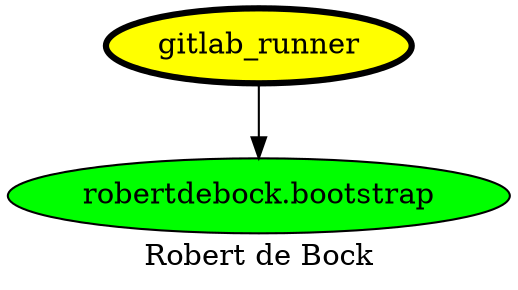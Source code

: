 digraph PhiloDilemma {
  label = "Robert de Bock" ;
  overlap=false
  {
    "gitlab_runner" [fillcolor=yellow style=filled penwidth=3]
    "robertdebock.bootstrap" [fillcolor=green style=filled]
  }
  "gitlab_runner" -> "robertdebock.bootstrap"
}
